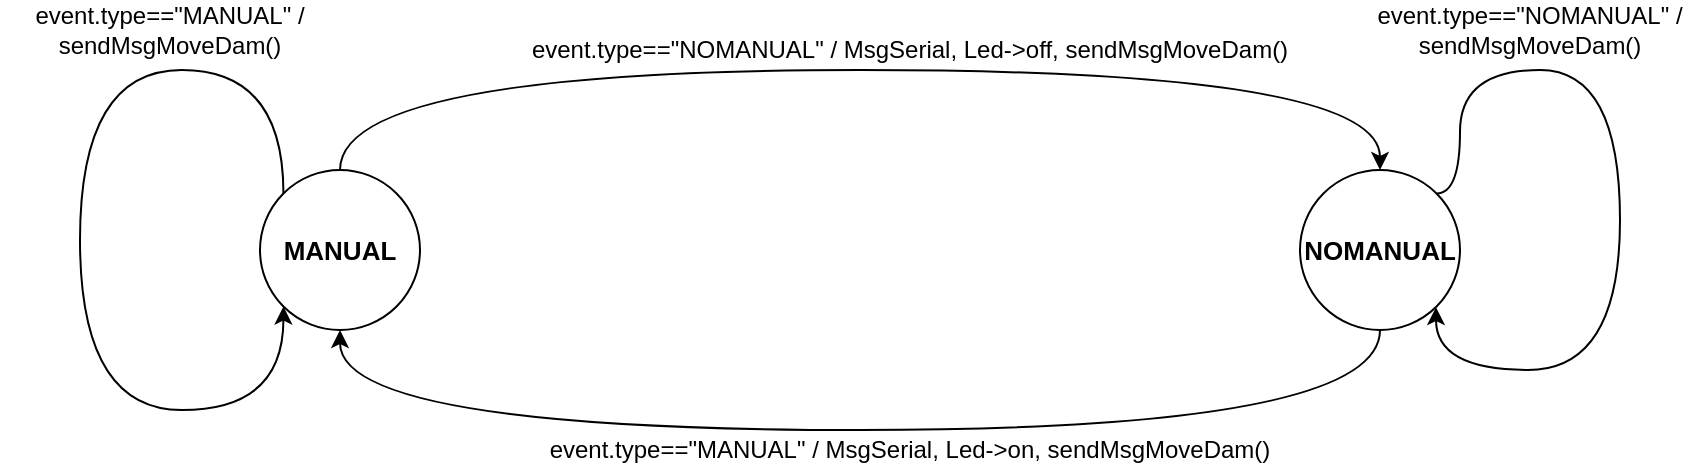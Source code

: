 <mxfile version="14.7.0" type="github">
  <diagram id="vNKpkHM8Gi1mxSYy-WRn" name="Page-1">
    <mxGraphModel dx="1414" dy="748" grid="1" gridSize="10" guides="1" tooltips="1" connect="1" arrows="1" fold="1" page="1" pageScale="1" pageWidth="1100" pageHeight="850" math="0" shadow="0">
      <root>
        <mxCell id="0" />
        <mxCell id="1" parent="0" />
        <mxCell id="uBDw1ssE5foOojDdDk-U-1" value="MANUAL" style="ellipse;whiteSpace=wrap;html=1;aspect=fixed;fontSize=13;fontStyle=1" vertex="1" parent="1">
          <mxGeometry x="200" y="200" width="80" height="80" as="geometry" />
        </mxCell>
        <mxCell id="uBDw1ssE5foOojDdDk-U-2" value="NOMANUAL" style="ellipse;whiteSpace=wrap;html=1;aspect=fixed;fontSize=13;fontStyle=1" vertex="1" parent="1">
          <mxGeometry x="720" y="200" width="80" height="80" as="geometry" />
        </mxCell>
        <mxCell id="uBDw1ssE5foOojDdDk-U-3" value="" style="endArrow=classic;html=1;edgeStyle=orthogonalEdgeStyle;curved=1;entryX=0.5;entryY=0;entryDx=0;entryDy=0;" edge="1" parent="1" target="uBDw1ssE5foOojDdDk-U-2">
          <mxGeometry width="50" height="50" relative="1" as="geometry">
            <mxPoint x="240" y="200" as="sourcePoint" />
            <mxPoint x="290" y="150" as="targetPoint" />
            <Array as="points">
              <mxPoint x="240" y="150" />
              <mxPoint x="760" y="150" />
            </Array>
          </mxGeometry>
        </mxCell>
        <mxCell id="uBDw1ssE5foOojDdDk-U-4" value="event.type==&quot;NOMANUAL&quot; / MsgSerial, Led-&amp;gt;off, sendMsgMoveDam()" style="text;html=1;strokeColor=none;fillColor=none;align=center;verticalAlign=middle;whiteSpace=wrap;rounded=0;" vertex="1" parent="1">
          <mxGeometry x="280" y="130" width="490" height="20" as="geometry" />
        </mxCell>
        <mxCell id="uBDw1ssE5foOojDdDk-U-5" value="" style="endArrow=classic;html=1;edgeStyle=orthogonalEdgeStyle;curved=1;exitX=1;exitY=0;exitDx=0;exitDy=0;" edge="1" parent="1" source="uBDw1ssE5foOojDdDk-U-2" target="uBDw1ssE5foOojDdDk-U-2">
          <mxGeometry width="50" height="50" relative="1" as="geometry">
            <mxPoint x="790" y="200" as="sourcePoint" />
            <mxPoint x="900" y="300" as="targetPoint" />
            <Array as="points">
              <mxPoint x="800" y="212" />
              <mxPoint x="800" y="150" />
              <mxPoint x="880" y="150" />
              <mxPoint x="880" y="300" />
              <mxPoint x="788" y="300" />
            </Array>
          </mxGeometry>
        </mxCell>
        <mxCell id="uBDw1ssE5foOojDdDk-U-6" value="event.type==&quot;NOMANUAL&quot; / sendMsgMoveDam()" style="text;html=1;strokeColor=none;fillColor=none;align=center;verticalAlign=middle;whiteSpace=wrap;rounded=0;" vertex="1" parent="1">
          <mxGeometry x="750" y="120" width="170" height="20" as="geometry" />
        </mxCell>
        <mxCell id="uBDw1ssE5foOojDdDk-U-9" value="" style="endArrow=classic;html=1;edgeStyle=orthogonalEdgeStyle;curved=1;exitX=0.5;exitY=1;exitDx=0;exitDy=0;" edge="1" parent="1" source="uBDw1ssE5foOojDdDk-U-2">
          <mxGeometry width="50" height="50" relative="1" as="geometry">
            <mxPoint x="190" y="330" as="sourcePoint" />
            <mxPoint x="240" y="280" as="targetPoint" />
            <Array as="points">
              <mxPoint x="760" y="330" />
              <mxPoint x="240" y="330" />
            </Array>
          </mxGeometry>
        </mxCell>
        <mxCell id="uBDw1ssE5foOojDdDk-U-10" value="event.type==&quot;MANUAL&quot; / MsgSerial, Led-&amp;gt;on, sendMsgMoveDam()" style="text;html=1;strokeColor=none;fillColor=none;align=center;verticalAlign=middle;whiteSpace=wrap;rounded=0;" vertex="1" parent="1">
          <mxGeometry x="255" y="330" width="540" height="20" as="geometry" />
        </mxCell>
        <mxCell id="uBDw1ssE5foOojDdDk-U-14" value="" style="endArrow=classic;html=1;edgeStyle=orthogonalEdgeStyle;curved=1;exitX=0;exitY=0;exitDx=0;exitDy=0;entryX=0;entryY=1;entryDx=0;entryDy=0;" edge="1" parent="1" source="uBDw1ssE5foOojDdDk-U-1" target="uBDw1ssE5foOojDdDk-U-1">
          <mxGeometry width="50" height="50" relative="1" as="geometry">
            <mxPoint x="180" y="200" as="sourcePoint" />
            <mxPoint x="180" y="320" as="targetPoint" />
            <Array as="points">
              <mxPoint x="212" y="150" />
              <mxPoint x="110" y="150" />
              <mxPoint x="110" y="320" />
              <mxPoint x="212" y="320" />
            </Array>
          </mxGeometry>
        </mxCell>
        <mxCell id="uBDw1ssE5foOojDdDk-U-16" value="event.type==&quot;MANUAL&quot; / sendMsgMoveDam()" style="text;html=1;strokeColor=none;fillColor=none;align=center;verticalAlign=middle;whiteSpace=wrap;rounded=0;" vertex="1" parent="1">
          <mxGeometry x="70" y="120" width="170" height="20" as="geometry" />
        </mxCell>
      </root>
    </mxGraphModel>
  </diagram>
</mxfile>
